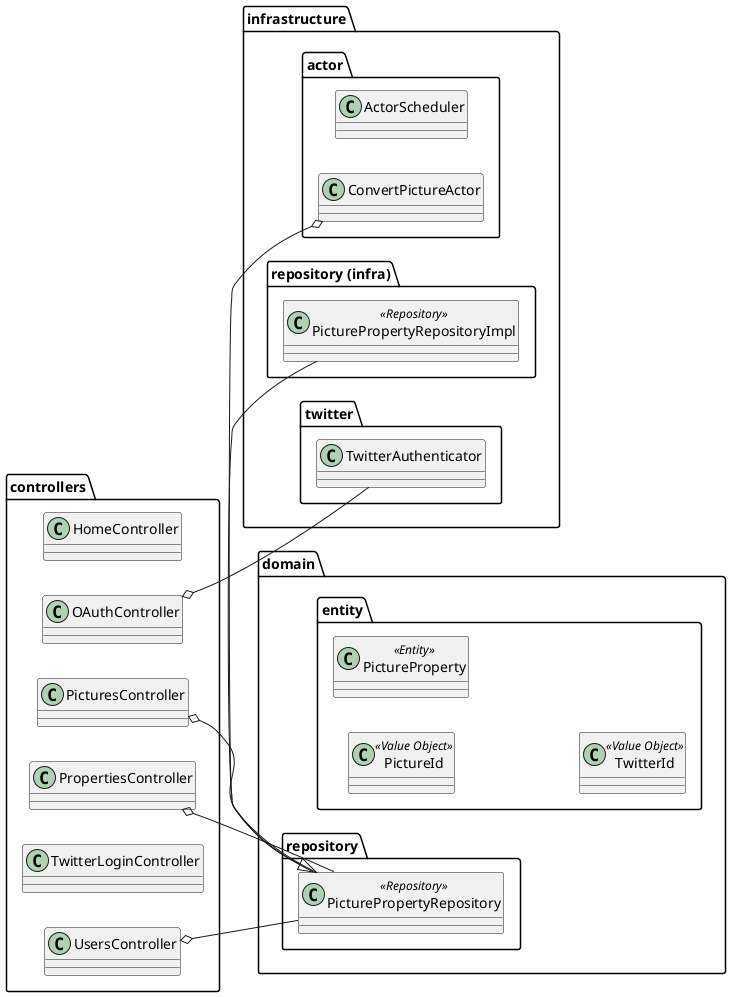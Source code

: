 @startuml
left to right direction

package "controllers" {
  class HomeController
  class OAuthController
  class PicturesController
  class PropertiesController
  class TwitterLoginController
  class UsersController
}

package "domain" {
  package "entity" {
    class PictureId<<Value Object>>
    class PictureProperty<<Entity>>
    class TwitterId<<Value Object>>
  }

  package "repository" {
    class PicturePropertyRepository<<Repository>>
  }
}

package "infrastructure" {

  package "actor" {
    class ActorScheduler
    class ConvertPictureActor
  }

  package "repository (infra)" {
    class PicturePropertyRepositoryImpl<<Repository>>
  }

  package "twitter" {
    class TwitterAuthenticator
  }
}

PicturePropertyRepository <|-- PicturePropertyRepositoryImpl

OAuthController o-- TwitterAuthenticator
PicturesController o-- PicturePropertyRepository
PropertiesController o-- PicturePropertyRepository
UsersController o-- PicturePropertyRepository

ConvertPictureActor o-- PicturePropertyRepository

@enduml
